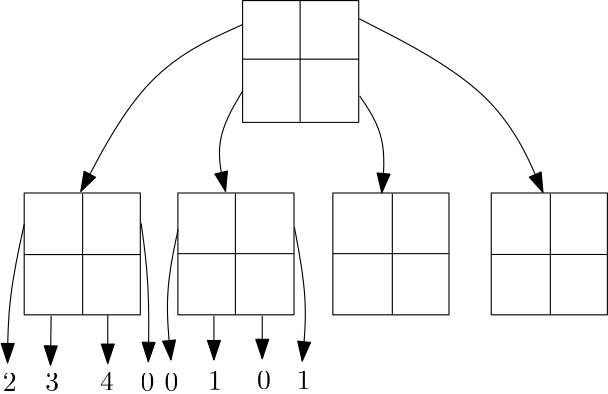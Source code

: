 <?xml version="1.0"?>
<!DOCTYPE ipe SYSTEM "ipe.dtd">
<ipe version="70005" creator="Ipe 7.1.3">
<info created="D:20140330195453" modified="D:20140330202515"/>
<ipestyle name="basic">
<symbol name="arrow/arc(spx)">
<path stroke="sym-stroke" fill="sym-stroke" pen="sym-pen">
0 0 m
-1 0.333 l
-1 -0.333 l
h
</path>
</symbol>
<symbol name="arrow/farc(spx)">
<path stroke="sym-stroke" fill="white" pen="sym-pen">
0 0 m
-1 0.333 l
-1 -0.333 l
h
</path>
</symbol>
<symbol name="mark/circle(sx)" transformations="translations">
<path fill="sym-stroke">
0.6 0 0 0.6 0 0 e
0.4 0 0 0.4 0 0 e
</path>
</symbol>
<symbol name="mark/disk(sx)" transformations="translations">
<path fill="sym-stroke">
0.6 0 0 0.6 0 0 e
</path>
</symbol>
<symbol name="mark/fdisk(sfx)" transformations="translations">
<group>
<path fill="sym-fill">
0.5 0 0 0.5 0 0 e
</path>
<path fill="sym-stroke" fillrule="eofill">
0.6 0 0 0.6 0 0 e
0.4 0 0 0.4 0 0 e
</path>
</group>
</symbol>
<symbol name="mark/box(sx)" transformations="translations">
<path fill="sym-stroke" fillrule="eofill">
-0.6 -0.6 m
0.6 -0.6 l
0.6 0.6 l
-0.6 0.6 l
h
-0.4 -0.4 m
0.4 -0.4 l
0.4 0.4 l
-0.4 0.4 l
h
</path>
</symbol>
<symbol name="mark/square(sx)" transformations="translations">
<path fill="sym-stroke">
-0.6 -0.6 m
0.6 -0.6 l
0.6 0.6 l
-0.6 0.6 l
h
</path>
</symbol>
<symbol name="mark/fsquare(sfx)" transformations="translations">
<group>
<path fill="sym-fill">
-0.5 -0.5 m
0.5 -0.5 l
0.5 0.5 l
-0.5 0.5 l
h
</path>
<path fill="sym-stroke" fillrule="eofill">
-0.6 -0.6 m
0.6 -0.6 l
0.6 0.6 l
-0.6 0.6 l
h
-0.4 -0.4 m
0.4 -0.4 l
0.4 0.4 l
-0.4 0.4 l
h
</path>
</group>
</symbol>
<symbol name="mark/cross(sx)" transformations="translations">
<group>
<path fill="sym-stroke">
-0.43 -0.57 m
0.57 0.43 l
0.43 0.57 l
-0.57 -0.43 l
h
</path>
<path fill="sym-stroke">
-0.43 0.57 m
0.57 -0.43 l
0.43 -0.57 l
-0.57 0.43 l
h
</path>
</group>
</symbol>
<symbol name="arrow/fnormal(spx)">
<path stroke="sym-stroke" fill="white" pen="sym-pen">
0 0 m
-1 0.333 l
-1 -0.333 l
h
</path>
</symbol>
<symbol name="arrow/pointed(spx)">
<path stroke="sym-stroke" fill="sym-stroke" pen="sym-pen">
0 0 m
-1 0.333 l
-0.8 0 l
-1 -0.333 l
h
</path>
</symbol>
<symbol name="arrow/fpointed(spx)">
<path stroke="sym-stroke" fill="white" pen="sym-pen">
0 0 m
-1 0.333 l
-0.8 0 l
-1 -0.333 l
h
</path>
</symbol>
<symbol name="arrow/linear(spx)">
<path stroke="sym-stroke" pen="sym-pen">
-1 0.333 m
0 0 l
-1 -0.333 l
</path>
</symbol>
<symbol name="arrow/fdouble(spx)">
<path stroke="sym-stroke" fill="white" pen="sym-pen">
0 0 m
-1 0.333 l
-1 -0.333 l
h
-1 0 m
-2 0.333 l
-2 -0.333 l
h
</path>
</symbol>
<symbol name="arrow/double(spx)">
<path stroke="sym-stroke" fill="sym-stroke" pen="sym-pen">
0 0 m
-1 0.333 l
-1 -0.333 l
h
-1 0 m
-2 0.333 l
-2 -0.333 l
h
</path>
</symbol>
<pen name="heavier" value="0.8"/>
<pen name="fat" value="1.2"/>
<pen name="ultrafat" value="2"/>
<symbolsize name="large" value="5"/>
<symbolsize name="small" value="2"/>
<symbolsize name="tiny" value="1.1"/>
<arrowsize name="large" value="10"/>
<arrowsize name="small" value="5"/>
<arrowsize name="tiny" value="3"/>
<color name="red" value="1 0 0"/>
<color name="green" value="0 1 0"/>
<color name="blue" value="0 0 1"/>
<color name="yellow" value="1 1 0"/>
<color name="orange" value="1 0.647 0"/>
<color name="gold" value="1 0.843 0"/>
<color name="purple" value="0.627 0.125 0.941"/>
<color name="gray" value="0.745"/>
<color name="brown" value="0.647 0.165 0.165"/>
<color name="navy" value="0 0 0.502"/>
<color name="pink" value="1 0.753 0.796"/>
<color name="seagreen" value="0.18 0.545 0.341"/>
<color name="turquoise" value="0.251 0.878 0.816"/>
<color name="violet" value="0.933 0.51 0.933"/>
<color name="darkblue" value="0 0 0.545"/>
<color name="darkcyan" value="0 0.545 0.545"/>
<color name="darkgray" value="0.663"/>
<color name="darkgreen" value="0 0.392 0"/>
<color name="darkmagenta" value="0.545 0 0.545"/>
<color name="darkorange" value="1 0.549 0"/>
<color name="darkred" value="0.545 0 0"/>
<color name="lightblue" value="0.678 0.847 0.902"/>
<color name="lightcyan" value="0.878 1 1"/>
<color name="lightgray" value="0.827"/>
<color name="lightgreen" value="0.565 0.933 0.565"/>
<color name="lightyellow" value="1 1 0.878"/>
<dashstyle name="dashed" value="[4] 0"/>
<dashstyle name="dotted" value="[1 3] 0"/>
<dashstyle name="dash dotted" value="[4 2 1 2] 0"/>
<dashstyle name="dash dot dotted" value="[4 2 1 2 1 2] 0"/>
<textsize name="large" value="\large"/>
<textsize name="small" value="\small"/>
<textsize name="tiny" value="\tiny"/>
<textsize name="Large" value="\Large"/>
<textsize name="LARGE" value="\LARGE"/>
<textsize name="huge" value="\huge"/>
<textsize name="Huge" value="\Huge"/>
<textsize name="footnote" value="\footnotesize"/>
<textstyle name="center" begin="\begin{center}" end="\end{center}"/>
<textstyle name="itemize" begin="\begin{itemize}" end="\end{itemize}"/>
<textstyle name="item" begin="\begin{itemize}\item{}" end="\end{itemize}"/>
<gridsize name="4 pts" value="4"/>
<gridsize name="8 pts (~3 mm)" value="8"/>
<gridsize name="16 pts (~6 mm)" value="16"/>
<gridsize name="32 pts (~12 mm)" value="32"/>
<gridsize name="10 pts (~3.5 mm)" value="10"/>
<gridsize name="20 pts (~7 mm)" value="20"/>
<gridsize name="14 pts (~5 mm)" value="14"/>
<gridsize name="28 pts (~10 mm)" value="28"/>
<gridsize name="56 pts (~20 mm)" value="56"/>
<anglesize name="90 deg" value="90"/>
<anglesize name="60 deg" value="60"/>
<anglesize name="45 deg" value="45"/>
<anglesize name="30 deg" value="30"/>
<anglesize name="22.5 deg" value="22.5"/>
<tiling name="falling" angle="-60" step="4" width="1"/>
<tiling name="rising" angle="30" step="4" width="1"/>
</ipestyle>
<page>
<layer name="alpha"/>
<view layers="alpha" active="alpha"/>
<path layer="alpha" matrix="1 0 0 1 0.837548 -1.17257" stroke="black">
199.494 769.982 m
199.494 726.119 l
241.301 726.119 l
241.301 769.982 l
h
</path>
<path matrix="1 0 0 1 -77.7901 -70.4534" stroke="black">
199.494 769.982 m
199.494 726.119 l
241.301 726.119 l
241.301 769.982 l
h
</path>
<path stroke="black" arrow="normal/normal">
200.323 760.168 m
165.377 744.228
142.079 700.084 s
</path>
<path matrix="1 0 0 1 -22.4602 -70.4529" stroke="black">
199.494 769.982 m
199.494 726.119 l
241.301 726.119 l
241.301 769.982 l
h
</path>
<path matrix="1 0 0 1 33.3323 -70.4526" stroke="black">
199.494 769.982 m
199.494 726.119 l
241.301 726.119 l
241.301 769.982 l
h
</path>
<path matrix="1 0 0 1 90.3503 -70.4523" stroke="black">
199.494 769.982 m
199.494 726.119 l
241.301 726.119 l
241.301 769.982 l
h
</path>
<path stroke="black" arrow="normal/normal">
200.323 736.257 m
189.901 718.477
194.192 700.084 s
</path>
<path matrix="1 0 0 1 -0.762376 -1.14356" stroke="black" arrow="normal/normal">
243.241 735.644 m
253.05 720.93
251.211 700.697 s
</path>
<path matrix="1 0 0 1 1.48663 -0.165181" stroke="black">
141.25 699.412 m
141.25 655.955 l
141.25 655.955 l
</path>
<path matrix="1 0 0 1 112.984 -0.0975074" stroke="black">
141.25 699.412 m
141.25 655.955 l
141.25 655.955 l
</path>
<path matrix="1 0 0 1 56.4903 -0.0977863" stroke="black">
141.25 699.412 m
141.25 655.955 l
141.25 655.955 l
</path>
<path matrix="1 0 0 1 169.869 -0.195869" stroke="black">
141.25 699.412 m
141.25 655.955 l
141.25 655.955 l
</path>
<path stroke="black" arrow="normal/normal">
242.32 762.238 m
292.568 736.47
308.459 699.75 s
</path>
<path stroke="black">
221.048 768.737 m
221.048 725.13 l
221.048 725.13 l
</path>
<path stroke="black">
200.401 747.714 m
242.279 747.714 l
242.279 747.714 l
</path>
<path matrix="1 0 0 1 0 0.254125" stroke="black">
121.804 677.104 m
163.637 677.104 l
163.637 677.104 l
</path>
<path matrix="1 0 0 1 55.2234 0.58663" stroke="black">
121.804 677.104 m
163.637 677.104 l
163.637 677.104 l
</path>
<path matrix="1 0 0 1 110.936 0.586931" stroke="black">
121.804 677.104 m
163.637 677.104 l
163.637 677.104 l
</path>
<path matrix="1 0 0 1 167.919 0.293243" stroke="black">
121.804 677.104 m
163.637 677.104 l
163.637 677.104 l
</path>
<path stroke="black" arrow="normal/normal">
131.389 655.317 m
131.174 637.494 l
</path>
<path stroke="black" arrow="normal/normal">
151.789 655.532 m
151.789 638.138 l
</path>
<path stroke="black" arrow="normal/normal">
121.726 688.386 m
115.928 661.544
115.713 638.353 s
</path>
<path stroke="black" arrow="normal/normal">
163.814 688.601 m
166.821 666.698
166.391 638.782 s
</path>
<text matrix="1 0 0 1 52.825 -45.0945" transformations="translations" pos="61.1706 673.355" stroke="black" type="label" width="4.981" height="6.42" depth="0" valign="baseline">2</text>
<text matrix="1 0 0 1 44.0209 -79.667" transformations="translations" pos="85.221 707.927" stroke="black" type="label" width="4.981" height="6.42" depth="0" valign="baseline">3</text>
<text matrix="1 0 0 1 86.968 -89.7596" transformations="translations" pos="76.6316 718.02" stroke="black" type="label" width="4.981" height="6.42" depth="0" valign="baseline">0</text>
<text matrix="1 0 0 1 94.4838 -81.5996" transformations="translations" pos="54.5138 710.074" stroke="black" type="label" width="4.981" height="6.42" depth="0" valign="baseline">4</text>
<path stroke="black" arrow="normal/normal">
177.128 686.454 m
172.189 663.262
174.551 639.426 s
</path>
<path stroke="black" arrow="normal/normal">
219.001 687.098 m
223.94 660.685
221.793 638.997 s
</path>
<path stroke="black" arrow="normal/normal">
190.012 655.317 m
190.012 639.426 l
</path>
<path stroke="black" arrow="normal/normal">
207.406 655.317 m
207.406 639.856 l
</path>
<text matrix="1 0 0 1 22.1178 19.9704" transformations="translations" pos="150.071 608.29" stroke="black" type="label" width="8.302" height="6.42" depth="0" valign="baseline">0
</text>
<text matrix="1 0 0 1 5.79787 19.3262" transformations="translations" pos="182.067 609.363" stroke="black" type="label" width="4.981" height="6.42" depth="0" valign="baseline">1</text>
<text matrix="1 0 0 1 4.72419 8.58944" transformations="translations" pos="200.749 620.315" stroke="black" type="label" width="4.981" height="6.42" depth="0" valign="baseline">0</text>
<text matrix="1 0 0 1 1.93262 24.4799" transformations="translations" pos="217.928 604.424" stroke="black" type="label" width="4.981" height="6.42" depth="0" valign="baseline">1</text>
</page>
</ipe>
